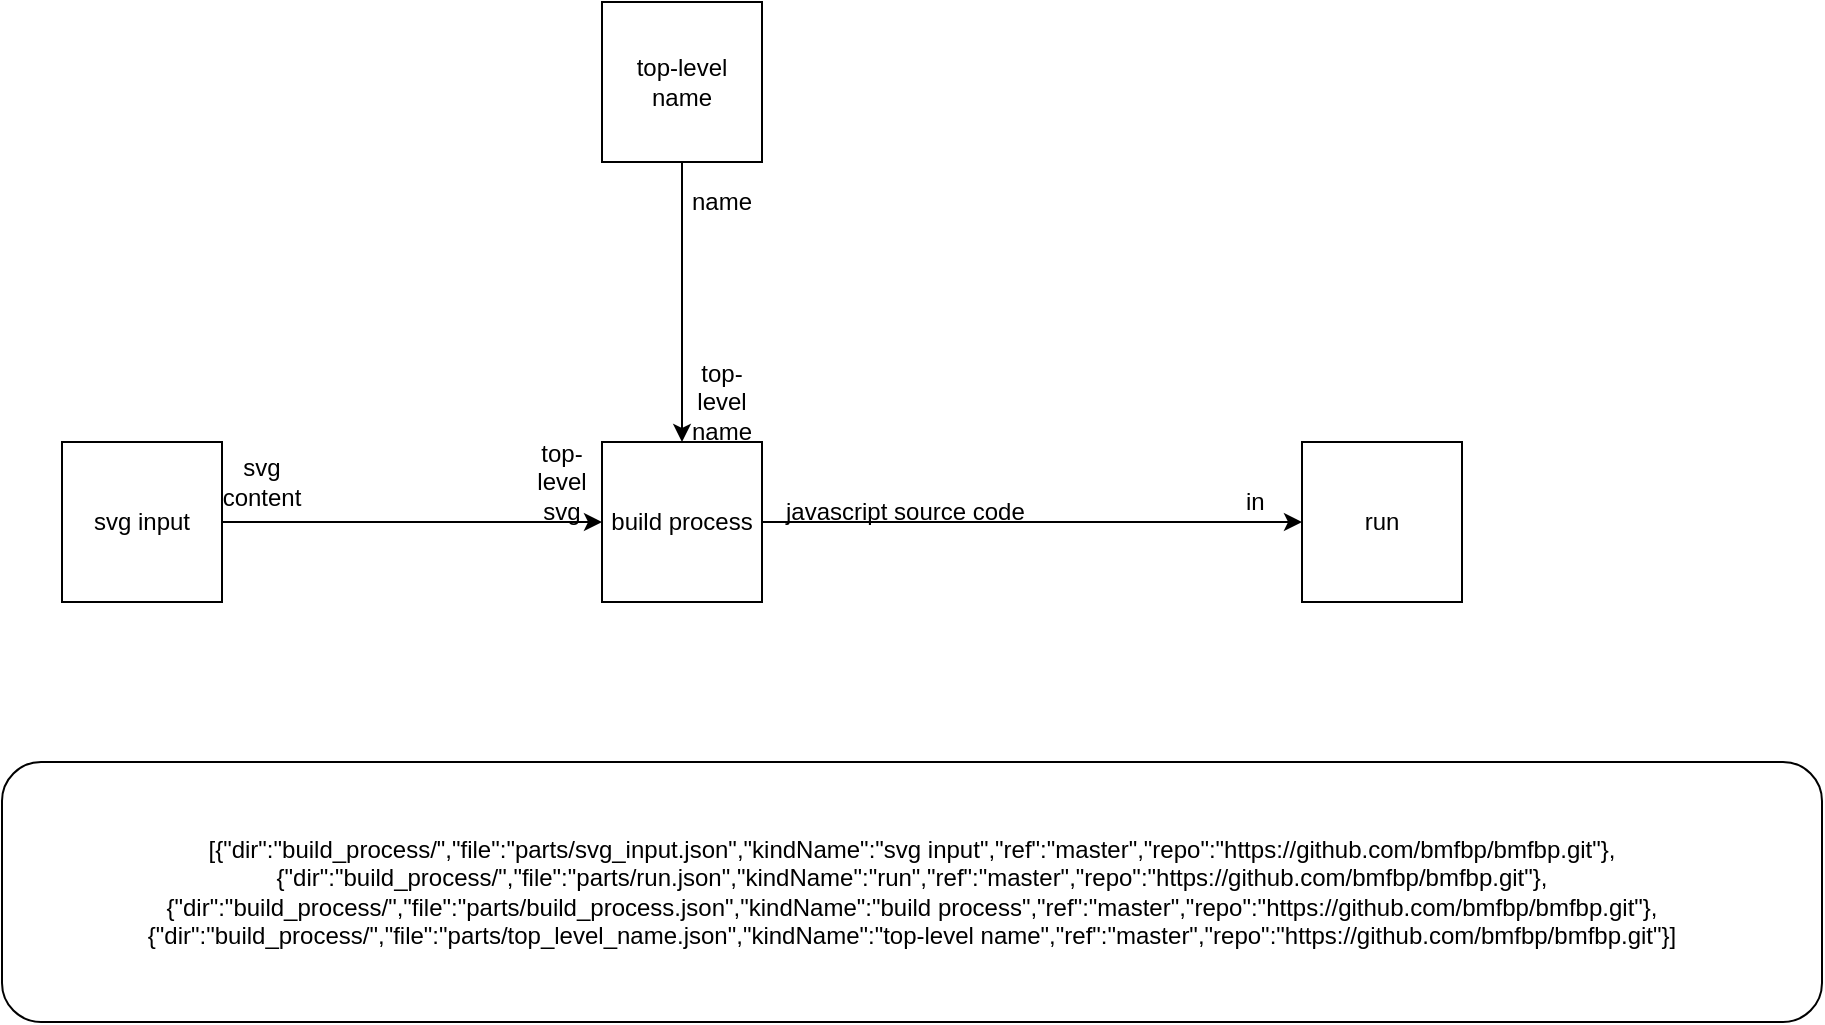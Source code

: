 <mxfile version="11.1.4"><diagram id="_8LKYRxlhu6E4dzUekQo" name="ide.svg"><mxGraphModel dx="1186" dy="625" grid="1" gridSize="10" guides="1" tooltips="1" connect="1" arrows="1" fold="1" page="1" pageScale="1" pageWidth="850" pageHeight="1100" math="0" shadow="0"><root><mxCell id="Kb7GH131GspXSP8JJ4kg-0"/><mxCell id="Kb7GH131GspXSP8JJ4kg-1" parent="Kb7GH131GspXSP8JJ4kg-0"/><mxCell id="Kb7GH131GspXSP8JJ4kg-4" style="edgeStyle=orthogonalEdgeStyle;rounded=0;orthogonalLoop=1;jettySize=auto;html=1;exitX=1;exitY=0.5;exitDx=0;exitDy=0;entryX=0;entryY=0.5;entryDx=0;entryDy=0;" parent="Kb7GH131GspXSP8JJ4kg-1" source="Kb7GH131GspXSP8JJ4kg-2" target="Kb7GH131GspXSP8JJ4kg-3" edge="1"><mxGeometry relative="1" as="geometry"/></mxCell><mxCell id="Kb7GH131GspXSP8JJ4kg-2" value="svg input" style="whiteSpace=wrap;html=1;aspect=fixed;" parent="Kb7GH131GspXSP8JJ4kg-1" vertex="1"><mxGeometry x="140" y="260" width="80" height="80" as="geometry"/></mxCell><mxCell id="9nbzGZ3FQnX0LbNgxsFU-0" style="edgeStyle=orthogonalEdgeStyle;rounded=0;orthogonalLoop=1;jettySize=auto;html=1;exitX=1;exitY=0.5;exitDx=0;exitDy=0;entryX=0;entryY=0.5;entryDx=0;entryDy=0;" parent="Kb7GH131GspXSP8JJ4kg-1" source="Kb7GH131GspXSP8JJ4kg-3" target="9nbzGZ3FQnX0LbNgxsFU-2" edge="1"><mxGeometry relative="1" as="geometry"><mxPoint x="800" y="300" as="targetPoint"/></mxGeometry></mxCell><mxCell id="Kb7GH131GspXSP8JJ4kg-3" value="build process&lt;br&gt;" style="whiteSpace=wrap;html=1;aspect=fixed;" parent="Kb7GH131GspXSP8JJ4kg-1" vertex="1"><mxGeometry x="410" y="260" width="80" height="80" as="geometry"/></mxCell><mxCell id="9SGQrGP4qnssbw8P-Mdl-0" value="top-level svg" style="text;html=1;strokeColor=none;fillColor=none;align=center;verticalAlign=middle;whiteSpace=wrap;rounded=0;" parent="Kb7GH131GspXSP8JJ4kg-1" vertex="1"><mxGeometry x="370" y="270" width="40" height="20" as="geometry"/></mxCell><mxCell id="9SGQrGP4qnssbw8P-Mdl-2" value="svg content" style="text;html=1;strokeColor=none;fillColor=none;align=center;verticalAlign=middle;whiteSpace=wrap;rounded=0;" parent="Kb7GH131GspXSP8JJ4kg-1" vertex="1"><mxGeometry x="220" y="270" width="40" height="20" as="geometry"/></mxCell><mxCell id="ig95CYIIgckU3aTAkEBV-0" value="[{&quot;dir&quot;:&quot;build_process/&quot;,&quot;file&quot;:&quot;parts/svg_input.json&quot;,&quot;kindName&quot;:&quot;svg input&quot;,&quot;ref&quot;:&quot;master&quot;,&quot;repo&quot;:&quot;https://github.com/bmfbp/bmfbp.git&quot;},{&quot;dir&quot;:&quot;build_process/&quot;,&quot;file&quot;:&quot;parts/run.json&quot;,&quot;kindName&quot;:&quot;run&quot;,&quot;ref&quot;:&quot;master&quot;,&quot;repo&quot;:&quot;https://github.com/bmfbp/bmfbp.git&quot;},{&quot;dir&quot;:&quot;build_process/&quot;,&quot;file&quot;:&quot;parts/build_process.json&quot;,&quot;kindName&quot;:&quot;build process&quot;,&quot;ref&quot;:&quot;master&quot;,&quot;repo&quot;:&quot;https://github.com/bmfbp/bmfbp.git&quot;},{&quot;dir&quot;:&quot;build_process/&quot;,&quot;file&quot;:&quot;parts/top_level_name.json&quot;,&quot;kindName&quot;:&quot;top-level name&quot;,&quot;ref&quot;:&quot;master&quot;,&quot;repo&quot;:&quot;https://github.com/bmfbp/bmfbp.git&quot;}]" style="rounded=1;whiteSpace=wrap;html=1;" parent="Kb7GH131GspXSP8JJ4kg-1" vertex="1"><mxGeometry x="110" y="420" width="910" height="130" as="geometry"/></mxCell><mxCell id="9nbzGZ3FQnX0LbNgxsFU-1" value="&lt;span&gt;javascript source code&lt;/span&gt;" style="text;html=1;resizable=0;points=[];autosize=1;align=left;verticalAlign=top;spacingTop=-4;" parent="Kb7GH131GspXSP8JJ4kg-1" vertex="1"><mxGeometry x="500" y="285" width="130" height="10" as="geometry"/></mxCell><mxCell id="9nbzGZ3FQnX0LbNgxsFU-2" value="run" style="whiteSpace=wrap;html=1;aspect=fixed;" parent="Kb7GH131GspXSP8JJ4kg-1" vertex="1"><mxGeometry x="760" y="260" width="80" height="80" as="geometry"/></mxCell><mxCell id="9nbzGZ3FQnX0LbNgxsFU-5" value="in" style="text;html=1;resizable=0;points=[];autosize=1;align=left;verticalAlign=top;spacingTop=-4;" parent="Kb7GH131GspXSP8JJ4kg-1" vertex="1"><mxGeometry x="730" y="280" width="20" height="10" as="geometry"/></mxCell><mxCell id="SwuxCAsqf1k7J7LAgMe0-1" style="edgeStyle=orthogonalEdgeStyle;rounded=0;orthogonalLoop=1;jettySize=auto;html=1;exitX=0.5;exitY=1;exitDx=0;exitDy=0;" edge="1" parent="Kb7GH131GspXSP8JJ4kg-1" source="SwuxCAsqf1k7J7LAgMe0-0" target="Kb7GH131GspXSP8JJ4kg-3"><mxGeometry relative="1" as="geometry"/></mxCell><mxCell id="SwuxCAsqf1k7J7LAgMe0-0" value="top-level name" style="whiteSpace=wrap;html=1;aspect=fixed;" vertex="1" parent="Kb7GH131GspXSP8JJ4kg-1"><mxGeometry x="410" y="40" width="80" height="80" as="geometry"/></mxCell><mxCell id="SwuxCAsqf1k7J7LAgMe0-4" value="top-level name" style="text;html=1;strokeColor=none;fillColor=none;align=center;verticalAlign=middle;whiteSpace=wrap;rounded=0;" vertex="1" parent="Kb7GH131GspXSP8JJ4kg-1"><mxGeometry x="450" y="230" width="40" height="20" as="geometry"/></mxCell><mxCell id="SwuxCAsqf1k7J7LAgMe0-5" value="name" style="text;html=1;strokeColor=none;fillColor=none;align=center;verticalAlign=middle;whiteSpace=wrap;rounded=0;" vertex="1" parent="Kb7GH131GspXSP8JJ4kg-1"><mxGeometry x="450" y="130" width="40" height="20" as="geometry"/></mxCell></root></mxGraphModel></diagram><diagram id="EgNYqzuTcw7OJFfAItKX" name="build_process.svg"><mxGraphModel dx="2036" dy="1725" grid="1" gridSize="10" guides="1" tooltips="1" connect="1" arrows="1" fold="1" page="1" pageScale="1" pageWidth="850" pageHeight="1100" math="0" shadow="0"><root><mxCell id="xJuqFuyVqHATi1XadsaZ-0"/><mxCell id="xJuqFuyVqHATi1XadsaZ-1" parent="xJuqFuyVqHATi1XadsaZ-0"/><mxCell id="IqeeWHLlFUm01Fr_AHD5-0" style="edgeStyle=orthogonalEdgeStyle;rounded=0;orthogonalLoop=1;jettySize=auto;html=1;exitX=1;exitY=0.5;exitDx=0;exitDy=0;entryX=0;entryY=0.5;entryDx=0;entryDy=0;" parent="xJuqFuyVqHATi1XadsaZ-1" source="IqeeWHLlFUm01Fr_AHD5-2" target="2m_0ouHBQLfACfNkquUl-4" edge="1"><mxGeometry relative="1" as="geometry"><mxPoint x="500" y="400" as="targetPoint"/><Array as="points"><mxPoint x="470" y="400"/><mxPoint x="470" y="210"/></Array></mxGeometry></mxCell><mxCell id="2m_0ouHBQLfACfNkquUl-15" style="edgeStyle=orthogonalEdgeStyle;rounded=0;orthogonalLoop=1;jettySize=auto;html=1;exitX=0.5;exitY=1;exitDx=0;exitDy=0;entryX=0.25;entryY=1;entryDx=0;entryDy=0;" parent="xJuqFuyVqHATi1XadsaZ-1" source="IqeeWHLlFUm01Fr_AHD5-2" target="2m_0ouHBQLfACfNkquUl-5" edge="1"><mxGeometry relative="1" as="geometry"><Array as="points"><mxPoint x="230" y="490"/><mxPoint x="-200" y="490"/></Array></mxGeometry></mxCell><mxCell id="FOCO8xxoUEzxnK1y53kc-1" style="edgeStyle=orthogonalEdgeStyle;rounded=0;orthogonalLoop=1;jettySize=auto;html=1;exitX=0.5;exitY=1;exitDx=0;exitDy=0;entryX=0.5;entryY=0;entryDx=0;entryDy=0;" parent="xJuqFuyVqHATi1XadsaZ-1" source="IqeeWHLlFUm01Fr_AHD5-2" target="FrqWiLZZfYQkNk2jl89J-1" edge="1"><mxGeometry relative="1" as="geometry"/></mxCell><mxCell id="IqeeWHLlFUm01Fr_AHD5-2" value="json object stacker" style="whiteSpace=wrap;html=1;aspect=fixed;" parent="xJuqFuyVqHATi1XadsaZ-1" vertex="1"><mxGeometry x="190" y="360" width="80" height="80" as="geometry"/></mxCell><mxCell id="IqeeWHLlFUm01Fr_AHD5-3" value="push object" style="text;html=1;strokeColor=none;fillColor=none;align=center;verticalAlign=middle;whiteSpace=wrap;rounded=0;" parent="xJuqFuyVqHATi1XadsaZ-1" vertex="1"><mxGeometry x="180" y="320" width="40" height="20" as="geometry"/></mxCell><mxCell id="IqeeWHLlFUm01Fr_AHD5-4" value="get a part" style="text;html=1;strokeColor=none;fillColor=none;align=center;verticalAlign=middle;whiteSpace=wrap;rounded=0;" parent="xJuqFuyVqHATi1XadsaZ-1" vertex="1"><mxGeometry x="150" y="410" width="40" height="20" as="geometry"/></mxCell><mxCell id="IqeeWHLlFUm01Fr_AHD5-6" value="part metadata" style="text;html=1;strokeColor=none;fillColor=none;align=center;verticalAlign=middle;whiteSpace=wrap;rounded=0;" parent="xJuqFuyVqHATi1XadsaZ-1" vertex="1"><mxGeometry x="230" y="450" width="40" height="20" as="geometry"/></mxCell><mxCell id="IqeeWHLlFUm01Fr_AHD5-7" value="no more" style="text;html=1;strokeColor=none;fillColor=none;align=center;verticalAlign=middle;whiteSpace=wrap;rounded=0;" parent="xJuqFuyVqHATi1XadsaZ-1" vertex="1"><mxGeometry x="270" y="370" width="40" height="20" as="geometry"/></mxCell><mxCell id="Oaka-RhZ8QlJnaeQsG-6-1" style="edgeStyle=orthogonalEdgeStyle;rounded=0;orthogonalLoop=1;jettySize=auto;html=1;exitX=0.5;exitY=1;exitDx=0;exitDy=0;" parent="xJuqFuyVqHATi1XadsaZ-1" source="scj_Gb9RhXt0f-VWzdgz-0" target="IqeeWHLlFUm01Fr_AHD5-2" edge="1"><mxGeometry relative="1" as="geometry"><mxPoint x="220" y="180" as="targetPoint"/></mxGeometry></mxCell><mxCell id="Oaka-RhZ8QlJnaeQsG-6-2" style="edgeStyle=orthogonalEdgeStyle;rounded=0;orthogonalLoop=1;jettySize=auto;html=1;exitX=1;exitY=0.5;exitDx=0;exitDy=0;entryX=0.5;entryY=0;entryDx=0;entryDy=0;" parent="xJuqFuyVqHATi1XadsaZ-1" source="scj_Gb9RhXt0f-VWzdgz-0" target="2m_0ouHBQLfACfNkquUl-4" edge="1"><mxGeometry relative="1" as="geometry"><mxPoint x="400" y="80" as="targetPoint"/></mxGeometry></mxCell><mxCell id="scj_Gb9RhXt0f-VWzdgz-0" value="&lt;span&gt;compile composite&lt;/span&gt;" style="whiteSpace=wrap;html=1;aspect=fixed;" parent="xJuqFuyVqHATi1XadsaZ-1" vertex="1"><mxGeometry x="190" y="40" width="80" height="80" as="geometry"/></mxCell><mxCell id="Oaka-RhZ8QlJnaeQsG-6-3" value="svg" style="text;html=1;strokeColor=none;fillColor=none;align=center;verticalAlign=middle;whiteSpace=wrap;rounded=0;" parent="xJuqFuyVqHATi1XadsaZ-1" vertex="1"><mxGeometry x="140" y="50" width="40" height="20" as="geometry"/></mxCell><mxCell id="2m_0ouHBQLfACfNkquUl-0" value="&lt;span&gt;graph as json&lt;/span&gt;" style="text;html=1;resizable=0;points=[];autosize=1;align=left;verticalAlign=top;spacingTop=-4;" parent="xJuqFuyVqHATi1XadsaZ-1" vertex="1"><mxGeometry x="270" y="60" width="90" height="10" as="geometry"/></mxCell><mxCell id="2m_0ouHBQLfACfNkquUl-1" value="&lt;span&gt;parts as json objects&lt;/span&gt;" style="text;html=1;resizable=0;points=[];autosize=1;align=left;verticalAlign=top;spacingTop=-4;" parent="xJuqFuyVqHATi1XadsaZ-1" vertex="1"><mxGeometry x="220" y="130" width="120" height="10" as="geometry"/></mxCell><mxCell id="FOCO8xxoUEzxnK1y53kc-23" style="edgeStyle=orthogonalEdgeStyle;rounded=0;orthogonalLoop=1;jettySize=auto;html=1;exitX=1;exitY=0.5;exitDx=0;exitDy=0;entryX=0;entryY=0.5;entryDx=0;entryDy=0;" parent="xJuqFuyVqHATi1XadsaZ-1" source="2m_0ouHBQLfACfNkquUl-4" target="FOCO8xxoUEzxnK1y53kc-25" edge="1"><mxGeometry relative="1" as="geometry"><mxPoint x="940" y="210" as="targetPoint"/></mxGeometry></mxCell><mxCell id="2m_0ouHBQLfACfNkquUl-4" value="&lt;span&gt;collector&lt;/span&gt;" style="whiteSpace=wrap;html=1;aspect=fixed;" parent="xJuqFuyVqHATi1XadsaZ-1" vertex="1"><mxGeometry x="660" y="170" width="80" height="80" as="geometry"/></mxCell><mxCell id="2m_0ouHBQLfACfNkquUl-13" style="edgeStyle=orthogonalEdgeStyle;rounded=0;orthogonalLoop=1;jettySize=auto;html=1;exitX=0.75;exitY=1;exitDx=0;exitDy=0;entryX=0;entryY=0.5;entryDx=0;entryDy=0;" parent="xJuqFuyVqHATi1XadsaZ-1" source="2m_0ouHBQLfACfNkquUl-5" target="IqeeWHLlFUm01Fr_AHD5-2" edge="1"><mxGeometry relative="1" as="geometry"/></mxCell><mxCell id="2m_0ouHBQLfACfNkquUl-5" value="&lt;span&gt;iterator&lt;/span&gt;" style="whiteSpace=wrap;html=1;aspect=fixed;" parent="xJuqFuyVqHATi1XadsaZ-1" vertex="1"><mxGeometry x="-220" y="170" width="80" height="80" as="geometry"/></mxCell><mxCell id="2m_0ouHBQLfACfNkquUl-7" style="edgeStyle=orthogonalEdgeStyle;rounded=0;orthogonalLoop=1;jettySize=auto;html=1;exitX=1;exitY=0.5;exitDx=0;exitDy=0;entryX=1;entryY=0.5;entryDx=0;entryDy=0;" parent="xJuqFuyVqHATi1XadsaZ-1" source="IqeeWHLlFUm01Fr_AHD5-2" target="2m_0ouHBQLfACfNkquUl-5" edge="1"><mxGeometry relative="1" as="geometry"><mxPoint x="670" y="220" as="targetPoint"/><mxPoint x="280" y="410" as="sourcePoint"/><Array as="points"><mxPoint x="470" y="400"/><mxPoint x="470" y="210"/></Array></mxGeometry></mxCell><mxCell id="2m_0ouHBQLfACfNkquUl-8" value="done" style="text;html=1;strokeColor=none;fillColor=none;align=center;verticalAlign=middle;whiteSpace=wrap;rounded=0;" parent="xJuqFuyVqHATi1XadsaZ-1" vertex="1"><mxGeometry x="620" y="180" width="40" height="20" as="geometry"/></mxCell><mxCell id="2m_0ouHBQLfACfNkquUl-12" value="done" style="text;html=1;strokeColor=none;fillColor=none;align=center;verticalAlign=middle;whiteSpace=wrap;rounded=0;" parent="xJuqFuyVqHATi1XadsaZ-1" vertex="1"><mxGeometry x="-130" y="220" width="40" height="20" as="geometry"/></mxCell><mxCell id="2m_0ouHBQLfACfNkquUl-14" value="get a part" style="text;html=1;strokeColor=none;fillColor=none;align=center;verticalAlign=middle;whiteSpace=wrap;rounded=0;" parent="xJuqFuyVqHATi1XadsaZ-1" vertex="1"><mxGeometry x="-160" y="270" width="40" height="20" as="geometry"/></mxCell><mxCell id="2m_0ouHBQLfACfNkquUl-16" value="continue" style="text;html=1;strokeColor=none;fillColor=none;align=center;verticalAlign=middle;whiteSpace=wrap;rounded=0;" parent="xJuqFuyVqHATi1XadsaZ-1" vertex="1"><mxGeometry x="-250" y="260" width="40" height="20" as="geometry"/></mxCell><mxCell id="FOCO8xxoUEzxnK1y53kc-4" style="edgeStyle=orthogonalEdgeStyle;rounded=0;orthogonalLoop=1;jettySize=auto;html=1;exitX=0;exitY=0.5;exitDx=0;exitDy=0;" parent="xJuqFuyVqHATi1XadsaZ-1" source="FOCO8xxoUEzxnK1y53kc-0" target="FOCO8xxoUEzxnK1y53kc-3" edge="1"><mxGeometry relative="1" as="geometry"/></mxCell><mxCell id="FOCO8xxoUEzxnK1y53kc-18" style="edgeStyle=orthogonalEdgeStyle;rounded=0;orthogonalLoop=1;jettySize=auto;html=1;exitX=0.5;exitY=1;exitDx=0;exitDy=0;" parent="xJuqFuyVqHATi1XadsaZ-1" source="FOCO8xxoUEzxnK1y53kc-0" target="2m_0ouHBQLfACfNkquUl-4" edge="1"><mxGeometry relative="1" as="geometry"><mxPoint x="680" y="570" as="targetPoint"/><Array as="points"><mxPoint x="230" y="1050"/><mxPoint x="680" y="1050"/></Array></mxGeometry></mxCell><mxCell id="FOCO8xxoUEzxnK1y53kc-0" value="&lt;span&gt;determine kindType&lt;/span&gt;" style="whiteSpace=wrap;html=1;aspect=fixed;" parent="xJuqFuyVqHATi1XadsaZ-1" vertex="1"><mxGeometry x="190" y="890" width="80" height="80" as="geometry"/></mxCell><mxCell id="FOCO8xxoUEzxnK1y53kc-2" value="part metadata" style="text;html=1;strokeColor=none;fillColor=none;align=center;verticalAlign=middle;whiteSpace=wrap;rounded=0;" parent="xJuqFuyVqHATi1XadsaZ-1" vertex="1"><mxGeometry x="160" y="860" width="40" height="20" as="geometry"/></mxCell><mxCell id="FOCO8xxoUEzxnK1y53kc-7" style="edgeStyle=orthogonalEdgeStyle;rounded=0;orthogonalLoop=1;jettySize=auto;html=1;exitX=0.5;exitY=0;exitDx=0;exitDy=0;entryX=0;entryY=0.5;entryDx=0;entryDy=0;" parent="xJuqFuyVqHATi1XadsaZ-1" source="FOCO8xxoUEzxnK1y53kc-3" target="scj_Gb9RhXt0f-VWzdgz-0" edge="1"><mxGeometry relative="1" as="geometry"><Array as="points"><mxPoint x="-425" y="-40"/><mxPoint x="130" y="-40"/><mxPoint x="130" y="80"/></Array></mxGeometry></mxCell><mxCell id="FOCO8xxoUEzxnK1y53kc-3" value="&lt;span&gt;get file content in repo&lt;/span&gt;" style="whiteSpace=wrap;html=1;aspect=fixed;" parent="xJuqFuyVqHATi1XadsaZ-1" vertex="1"><mxGeometry x="-465" y="220" width="80" height="80" as="geometry"/></mxCell><mxCell id="FOCO8xxoUEzxnK1y53kc-5" value="schematic metadata" style="text;html=1;strokeColor=none;fillColor=none;align=center;verticalAlign=middle;whiteSpace=wrap;rounded=0;" parent="xJuqFuyVqHATi1XadsaZ-1" vertex="1"><mxGeometry x="140" y="900" width="40" height="20" as="geometry"/></mxCell><mxCell id="FOCO8xxoUEzxnK1y53kc-6" value="git repo metadata" style="text;html=1;strokeColor=none;fillColor=none;align=center;verticalAlign=middle;whiteSpace=wrap;rounded=0;" parent="xJuqFuyVqHATi1XadsaZ-1" vertex="1"><mxGeometry x="-470" y="310" width="40" height="20" as="geometry"/></mxCell><mxCell id="FOCO8xxoUEzxnK1y53kc-11" style="edgeStyle=orthogonalEdgeStyle;rounded=0;orthogonalLoop=1;jettySize=auto;html=1;exitX=1;exitY=0.5;exitDx=0;exitDy=0;" parent="xJuqFuyVqHATi1XadsaZ-1" source="FOCO8xxoUEzxnK1y53kc-8" edge="1"><mxGeometry relative="1" as="geometry"><mxPoint x="190" y="80" as="targetPoint"/><Array as="points"><mxPoint x="-230" y="80"/><mxPoint x="-230" y="80"/></Array></mxGeometry></mxCell><mxCell id="uwH5tHc2NoZjA4U0WlBY-0" style="edgeStyle=orthogonalEdgeStyle;rounded=0;orthogonalLoop=1;jettySize=auto;html=1;exitX=1;exitY=0.5;exitDx=0;exitDy=0;entryX=0.5;entryY=0;entryDx=0;entryDy=0;" parent="xJuqFuyVqHATi1XadsaZ-1" source="FOCO8xxoUEzxnK1y53kc-8" target="2m_0ouHBQLfACfNkquUl-5" edge="1"><mxGeometry relative="1" as="geometry"/></mxCell><mxCell id="FOCO8xxoUEzxnK1y53kc-8" value="top-level svg" style="ellipse;whiteSpace=wrap;html=1;aspect=fixed;" parent="xJuqFuyVqHATi1XadsaZ-1" vertex="1"><mxGeometry x="-370" y="40" width="80" height="80" as="geometry"/></mxCell><mxCell id="FOCO8xxoUEzxnK1y53kc-12" value="file content" style="text;html=1;strokeColor=none;fillColor=none;align=center;verticalAlign=middle;whiteSpace=wrap;rounded=0;" parent="xJuqFuyVqHATi1XadsaZ-1" vertex="1"><mxGeometry x="-425" y="190" width="40" height="20" as="geometry"/></mxCell><mxCell id="FOCO8xxoUEzxnK1y53kc-14" value="leaf metadata" style="text;html=1;strokeColor=none;fillColor=none;align=center;verticalAlign=middle;whiteSpace=wrap;rounded=0;" parent="xJuqFuyVqHATi1XadsaZ-1" vertex="1"><mxGeometry x="240" y="980" width="40" height="20" as="geometry"/></mxCell><mxCell id="FOCO8xxoUEzxnK1y53kc-15" value="&lt;span&gt;composite&lt;/span&gt;" style="text;html=1;resizable=0;points=[];autosize=1;align=left;verticalAlign=top;spacingTop=-4;" parent="xJuqFuyVqHATi1XadsaZ-1" vertex="1"><mxGeometry x="705" y="145" width="70" height="10" as="geometry"/></mxCell><mxCell id="FOCO8xxoUEzxnK1y53kc-22" value="leaf" style="text;html=1;resizable=0;points=[];autosize=1;align=left;verticalAlign=top;spacingTop=-4;" parent="xJuqFuyVqHATi1XadsaZ-1" vertex="1"><mxGeometry x="685" y="260" width="30" height="10" as="geometry"/></mxCell><mxCell id="FOCO8xxoUEzxnK1y53kc-24" value="&lt;span&gt;intermediate code&lt;/span&gt;" style="text;html=1;resizable=0;points=[];autosize=1;align=left;verticalAlign=top;spacingTop=-4;" parent="xJuqFuyVqHATi1XadsaZ-1" vertex="1"><mxGeometry x="740" y="195" width="110" height="10" as="geometry"/></mxCell><mxCell id="FOCO8xxoUEzxnK1y53kc-26" style="edgeStyle=orthogonalEdgeStyle;rounded=0;orthogonalLoop=1;jettySize=auto;html=1;exitX=1;exitY=0.5;exitDx=0;exitDy=0;entryX=0;entryY=0.5;entryDx=0;entryDy=0;" parent="xJuqFuyVqHATi1XadsaZ-1" source="FOCO8xxoUEzxnK1y53kc-25" target="FOCO8xxoUEzxnK1y53kc-40" edge="1"><mxGeometry relative="1" as="geometry"><mxPoint x="1210" y="210" as="targetPoint"/></mxGeometry></mxCell><mxCell id="FOCO8xxoUEzxnK1y53kc-25" value="&lt;span&gt;javascript builder&lt;/span&gt;" style="whiteSpace=wrap;html=1;aspect=fixed;" parent="xJuqFuyVqHATi1XadsaZ-1" vertex="1"><mxGeometry x="970" y="170" width="80" height="80" as="geometry"/></mxCell><mxCell id="FOCO8xxoUEzxnK1y53kc-27" value="&lt;span&gt;javascript source code&lt;/span&gt;" style="text;html=1;resizable=0;points=[];autosize=1;align=left;verticalAlign=top;spacingTop=-4;" parent="xJuqFuyVqHATi1XadsaZ-1" vertex="1"><mxGeometry x="1050" y="195" width="130" height="10" as="geometry"/></mxCell><mxCell id="FOCO8xxoUEzxnK1y53kc-32" value="&lt;span&gt;intermediate code&lt;/span&gt;" style="text;html=1;resizable=0;points=[];autosize=1;align=left;verticalAlign=top;spacingTop=-4;" parent="xJuqFuyVqHATi1XadsaZ-1" vertex="1"><mxGeometry x="860" y="195" width="110" height="10" as="geometry"/></mxCell><mxCell id="FOCO8xxoUEzxnK1y53kc-40" value="javascript source code" style="ellipse;whiteSpace=wrap;html=1;aspect=fixed;" parent="xJuqFuyVqHATi1XadsaZ-1" vertex="1"><mxGeometry x="1230" y="170" width="80" height="80" as="geometry"/></mxCell><mxCell id="uwH5tHc2NoZjA4U0WlBY-1" value="&lt;span&gt;start&lt;/span&gt;" style="text;html=1;resizable=0;points=[];autosize=1;align=left;verticalAlign=top;spacingTop=-4;" parent="xJuqFuyVqHATi1XadsaZ-1" vertex="1"><mxGeometry x="-170" y="150" width="40" height="10" as="geometry"/></mxCell><mxCell id="0lH9MhOXoysDgnnScmq2-1" value="[{&quot;dir&quot;:&quot;build_process/&quot;,&quot;file&quot;:&quot;parts/get_file_content_in_repo.json&quot;,&quot;kindName&quot;:&quot;get file content in repo&quot;,&quot;ref&quot;:&quot;master&quot;,&quot;repo&quot;:&quot;https://github.com/bmfbp/bmfbp.git&quot;},{&quot;dir&quot;:&quot;build_process/&quot;,&quot;file&quot;:&quot;parts/parts/iterator.json&quot;,&quot;kindName&quot;:&quot;iterator&quot;,&quot;ref&quot;:&quot;master&quot;,&quot;repo&quot;:&quot;https://github.com/bmfbp/bmfbp.git&quot;},{&quot;dir&quot;:&quot;build_process/&quot;,&quot;file&quot;:&quot;parts/compile_composite.json&quot;,&quot;kindName&quot;:&quot;compile composite&quot;,&quot;ref&quot;:&quot;master&quot;,&quot;repo&quot;:&quot;https://github.com/bmfbp/bmfbp.git&quot;},{&quot;dir&quot;:&quot;build_process/&quot;,&quot;file&quot;:&quot;parts/json_object_stacker.json&quot;,&quot;kindName&quot;:&quot;json object stacker&quot;,&quot;ref&quot;:&quot;master&quot;,&quot;repo&quot;:&quot;https://github.com/bmfbp/bmfbp.git&quot;},{&quot;dir&quot;:&quot;build_process/&quot;,&quot;file&quot;:&quot;parts/determine_kind_type.json&quot;,&quot;kindName&quot;:&quot;determine kind type&quot;,&quot;ref&quot;:&quot;master&quot;,&quot;repo&quot;:&quot;https://github.com/bmfbp/bmfbp.git&quot;},{&quot;dir&quot;:&quot;build_process/&quot;,&quot;file&quot;:&quot;parts/collector.json&quot;,&quot;kindName&quot;:&quot;collector&quot;,&quot;ref&quot;:&quot;master&quot;,&quot;repo&quot;:&quot;https://github.com/bmfbp/bmfbp.git&quot;},{&quot;dir&quot;:&quot;build_process/&quot;,&quot;file&quot;:&quot;parts/javascript_builder.json&quot;,&quot;kindName&quot;:&quot;javascript builder&quot;,&quot;ref&quot;:&quot;master&quot;,&quot;repo&quot;:&quot;https://github.com/bmfbp/bmfbp.git&quot;},{&quot;dir&quot;:&quot;build_process/&quot;,&quot;file&quot;:&quot;parts/fetch_git_repo.json&quot;,&quot;kindName&quot;:&quot;fetch git repo&quot;,&quot;ref&quot;:&quot;master&quot;,&quot;repo&quot;:&quot;https://github.com/bmfbp/bmfbp.git&quot;},{&quot;dir&quot;:&quot;build_process/&quot;,&quot;file&quot;:&quot;parts/prepare_temp_directory.json&quot;,&quot;kindName&quot;:&quot;prepare temp directory&quot;,&quot;ref&quot;:&quot;master&quot;,&quot;repo&quot;:&quot;https://github.com/bmfbp/bmfbp.git&quot;}]" style="rounded=1;whiteSpace=wrap;html=1;" parent="xJuqFuyVqHATi1XadsaZ-1" vertex="1"><mxGeometry x="-350" y="1180" width="960" height="270" as="geometry"/></mxCell><mxCell id="FrqWiLZZfYQkNk2jl89J-2" style="edgeStyle=orthogonalEdgeStyle;rounded=0;orthogonalLoop=1;jettySize=auto;html=1;exitX=0.5;exitY=1;exitDx=0;exitDy=0;entryX=0.5;entryY=0;entryDx=0;entryDy=0;" parent="xJuqFuyVqHATi1XadsaZ-1" source="FrqWiLZZfYQkNk2jl89J-1" target="FrqWiLZZfYQkNk2jl89J-19" edge="1"><mxGeometry relative="1" as="geometry"/></mxCell><mxCell id="FrqWiLZZfYQkNk2jl89J-1" value="&lt;span&gt;fetch git repo&lt;/span&gt;" style="whiteSpace=wrap;html=1;aspect=fixed;" parent="xJuqFuyVqHATi1XadsaZ-1" vertex="1"><mxGeometry x="190" y="560" width="80" height="80" as="geometry"/></mxCell><mxCell id="FrqWiLZZfYQkNk2jl89J-3" value="git repo metadata" style="text;html=1;strokeColor=none;fillColor=none;align=center;verticalAlign=middle;whiteSpace=wrap;rounded=0;" parent="xJuqFuyVqHATi1XadsaZ-1" vertex="1"><mxGeometry x="240" y="530" width="40" height="20" as="geometry"/></mxCell><mxCell id="FrqWiLZZfYQkNk2jl89J-6" value="metadata" style="text;html=1;strokeColor=none;fillColor=none;align=center;verticalAlign=middle;whiteSpace=wrap;rounded=0;" parent="xJuqFuyVqHATi1XadsaZ-1" vertex="1"><mxGeometry x="240" y="650" width="40" height="20" as="geometry"/></mxCell><mxCell id="FrqWiLZZfYQkNk2jl89J-10" style="edgeStyle=orthogonalEdgeStyle;rounded=0;orthogonalLoop=1;jettySize=auto;html=1;exitX=0.5;exitY=0;exitDx=0;exitDy=0;entryX=0.5;entryY=1;entryDx=0;entryDy=0;" parent="xJuqFuyVqHATi1XadsaZ-1" source="FrqWiLZZfYQkNk2jl89J-9" target="FOCO8xxoUEzxnK1y53kc-25" edge="1"><mxGeometry relative="1" as="geometry"><Array as="points"><mxPoint x="790" y="280"/><mxPoint x="1010" y="280"/></Array></mxGeometry></mxCell><mxCell id="FrqWiLZZfYQkNk2jl89J-11" style="edgeStyle=orthogonalEdgeStyle;rounded=0;orthogonalLoop=1;jettySize=auto;html=1;exitX=0.5;exitY=0;exitDx=0;exitDy=0;entryX=1;entryY=0.5;entryDx=0;entryDy=0;" parent="xJuqFuyVqHATi1XadsaZ-1" source="FrqWiLZZfYQkNk2jl89J-9" target="FrqWiLZZfYQkNk2jl89J-1" edge="1"><mxGeometry relative="1" as="geometry"/></mxCell><mxCell id="FrqWiLZZfYQkNk2jl89J-12" style="edgeStyle=orthogonalEdgeStyle;rounded=0;orthogonalLoop=1;jettySize=auto;html=1;exitX=0.5;exitY=0;exitDx=0;exitDy=0;entryX=1;entryY=0.5;entryDx=0;entryDy=0;" parent="xJuqFuyVqHATi1XadsaZ-1" source="FrqWiLZZfYQkNk2jl89J-9" target="FOCO8xxoUEzxnK1y53kc-3" edge="1"><mxGeometry relative="1" as="geometry"><Array as="points"><mxPoint x="790" y="690"/><mxPoint x="-320" y="690"/><mxPoint x="-320" y="260"/></Array></mxGeometry></mxCell><mxCell id="FrqWiLZZfYQkNk2jl89J-22" style="edgeStyle=orthogonalEdgeStyle;rounded=0;orthogonalLoop=1;jettySize=auto;html=1;exitX=0.5;exitY=0;exitDx=0;exitDy=0;entryX=1;entryY=0.5;entryDx=0;entryDy=0;" parent="xJuqFuyVqHATi1XadsaZ-1" source="FrqWiLZZfYQkNk2jl89J-9" target="FrqWiLZZfYQkNk2jl89J-19" edge="1"><mxGeometry relative="1" as="geometry"/></mxCell><mxCell id="FrqWiLZZfYQkNk2jl89J-9" value="&lt;span&gt;prepare temp directory&lt;/span&gt;" style="whiteSpace=wrap;html=1;aspect=fixed;" parent="xJuqFuyVqHATi1XadsaZ-1" vertex="1"><mxGeometry x="750" y="890" width="80" height="80" as="geometry"/></mxCell><mxCell id="FrqWiLZZfYQkNk2jl89J-13" value="temp directory" style="text;html=1;strokeColor=none;fillColor=none;align=center;verticalAlign=middle;whiteSpace=wrap;rounded=0;" parent="xJuqFuyVqHATi1XadsaZ-1" vertex="1"><mxGeometry x="280" y="570" width="40" height="20" as="geometry"/></mxCell><mxCell id="FrqWiLZZfYQkNk2jl89J-14" value="temp directory" style="text;html=1;strokeColor=none;fillColor=none;align=center;verticalAlign=middle;whiteSpace=wrap;rounded=0;" parent="xJuqFuyVqHATi1XadsaZ-1" vertex="1"><mxGeometry x="-380" y="235" width="40" height="20" as="geometry"/></mxCell><mxCell id="FrqWiLZZfYQkNk2jl89J-15" value="temp directory" style="text;html=1;strokeColor=none;fillColor=none;align=center;verticalAlign=middle;whiteSpace=wrap;rounded=0;" parent="xJuqFuyVqHATi1XadsaZ-1" vertex="1"><mxGeometry x="1020" y="255" width="40" height="20" as="geometry"/></mxCell><mxCell id="FrqWiLZZfYQkNk2jl89J-16" value="directory" style="text;html=1;strokeColor=none;fillColor=none;align=center;verticalAlign=middle;whiteSpace=wrap;rounded=0;" parent="xJuqFuyVqHATi1XadsaZ-1" vertex="1"><mxGeometry x="800" y="860" width="40" height="20" as="geometry"/></mxCell><mxCell id="FrqWiLZZfYQkNk2jl89J-21" style="edgeStyle=orthogonalEdgeStyle;rounded=0;orthogonalLoop=1;jettySize=auto;html=1;exitX=0.75;exitY=1;exitDx=0;exitDy=0;entryX=0.75;entryY=0;entryDx=0;entryDy=0;" parent="xJuqFuyVqHATi1XadsaZ-1" source="FrqWiLZZfYQkNk2jl89J-19" target="FOCO8xxoUEzxnK1y53kc-0" edge="1"><mxGeometry relative="1" as="geometry"/></mxCell><mxCell id="FrqWiLZZfYQkNk2jl89J-29" style="edgeStyle=orthogonalEdgeStyle;rounded=0;orthogonalLoop=1;jettySize=auto;html=1;exitX=0.25;exitY=1;exitDx=0;exitDy=0;entryX=0.25;entryY=0;entryDx=0;entryDy=0;" parent="xJuqFuyVqHATi1XadsaZ-1" source="FrqWiLZZfYQkNk2jl89J-19" target="FOCO8xxoUEzxnK1y53kc-0" edge="1"><mxGeometry relative="1" as="geometry"/></mxCell><mxCell id="FrqWiLZZfYQkNk2jl89J-19" value="&lt;span&gt;get file content in repo&lt;/span&gt;" style="whiteSpace=wrap;html=1;aspect=fixed;" parent="xJuqFuyVqHATi1XadsaZ-1" vertex="1"><mxGeometry x="190" y="730" width="80" height="80" as="geometry"/></mxCell><mxCell id="FrqWiLZZfYQkNk2jl89J-23" value="temp directory" style="text;html=1;strokeColor=none;fillColor=none;align=center;verticalAlign=middle;whiteSpace=wrap;rounded=0;" parent="xJuqFuyVqHATi1XadsaZ-1" vertex="1"><mxGeometry x="280" y="740" width="40" height="20" as="geometry"/></mxCell><mxCell id="FrqWiLZZfYQkNk2jl89J-24" value="git repo metadata" style="text;html=1;strokeColor=none;fillColor=none;align=center;verticalAlign=middle;whiteSpace=wrap;rounded=0;" parent="xJuqFuyVqHATi1XadsaZ-1" vertex="1"><mxGeometry x="240" y="700" width="40" height="20" as="geometry"/></mxCell><mxCell id="FrqWiLZZfYQkNk2jl89J-25" value="file content" style="text;html=1;strokeColor=none;fillColor=none;align=center;verticalAlign=middle;whiteSpace=wrap;rounded=0;" parent="xJuqFuyVqHATi1XadsaZ-1" vertex="1"><mxGeometry x="260" y="820" width="40" height="20" as="geometry"/></mxCell><mxCell id="FrqWiLZZfYQkNk2jl89J-30" value="metadata" style="text;html=1;strokeColor=none;fillColor=none;align=center;verticalAlign=middle;whiteSpace=wrap;rounded=0;" parent="xJuqFuyVqHATi1XadsaZ-1" vertex="1"><mxGeometry x="160" y="810" width="40" height="20" as="geometry"/></mxCell><mxCell id="FrqWiLZZfYQkNk2jl89J-31" value="file content" style="text;html=1;strokeColor=none;fillColor=none;align=center;verticalAlign=middle;whiteSpace=wrap;rounded=0;" parent="xJuqFuyVqHATi1XadsaZ-1" vertex="1"><mxGeometry x="260" y="860" width="40" height="20" as="geometry"/></mxCell><mxCell id="ufxX65zcOV8sQTZlqaeW-1" style="edgeStyle=orthogonalEdgeStyle;rounded=0;orthogonalLoop=1;jettySize=auto;html=1;exitX=0.5;exitY=1;exitDx=0;exitDy=0;" edge="1" parent="xJuqFuyVqHATi1XadsaZ-1" source="ufxX65zcOV8sQTZlqaeW-0" target="FOCO8xxoUEzxnK1y53kc-25"><mxGeometry relative="1" as="geometry"/></mxCell><mxCell id="ufxX65zcOV8sQTZlqaeW-0" value="top-level name" style="ellipse;whiteSpace=wrap;html=1;aspect=fixed;" vertex="1" parent="xJuqFuyVqHATi1XadsaZ-1"><mxGeometry x="970" y="-90" width="80" height="80" as="geometry"/></mxCell><mxCell id="ufxX65zcOV8sQTZlqaeW-2" value="&lt;span&gt;top-level name&lt;/span&gt;" style="text;html=1;resizable=0;points=[];autosize=1;align=left;verticalAlign=top;spacingTop=-4;" vertex="1" parent="xJuqFuyVqHATi1XadsaZ-1"><mxGeometry x="1020" y="150" width="90" height="20" as="geometry"/></mxCell></root></mxGraphModel></diagram><diagram id="ZmnYccd6Fi444IN-hBk1" name="compile_composite.svg"><mxGraphModel dx="2036" dy="1725" grid="1" gridSize="10" guides="1" tooltips="1" connect="1" arrows="1" fold="1" page="1" pageScale="1" pageWidth="850" pageHeight="1100" math="0" shadow="0"><root><mxCell id="tZO2KaxRpZfQnhcGWpab-0"/><mxCell id="tZO2KaxRpZfQnhcGWpab-1" parent="tZO2KaxRpZfQnhcGWpab-0"/><mxCell id="tZO2KaxRpZfQnhcGWpab-20" style="edgeStyle=orthogonalEdgeStyle;rounded=0;orthogonalLoop=1;jettySize=auto;html=1;exitX=1;exitY=0.5;exitDx=0;exitDy=0;entryX=0;entryY=0.5;entryDx=0;entryDy=0;" parent="tZO2KaxRpZfQnhcGWpab-1" source="tZO2KaxRpZfQnhcGWpab-17" target="tZO2KaxRpZfQnhcGWpab-27" edge="1"><mxGeometry relative="1" as="geometry"><mxPoint x="-80" y="110" as="targetPoint"/></mxGeometry></mxCell><mxCell id="tZO2KaxRpZfQnhcGWpab-21" style="edgeStyle=orthogonalEdgeStyle;rounded=0;orthogonalLoop=1;jettySize=auto;html=1;exitX=0.5;exitY=1;exitDx=0;exitDy=0;entryX=0.5;entryY=0;entryDx=0;entryDy=0;" parent="tZO2KaxRpZfQnhcGWpab-1" source="tZO2KaxRpZfQnhcGWpab-17" target="tZO2KaxRpZfQnhcGWpab-42" edge="1"><mxGeometry relative="1" as="geometry"><mxPoint x="130" y="210" as="targetPoint"/></mxGeometry></mxCell><mxCell id="tZO2KaxRpZfQnhcGWpab-17" value="split diagram" style="whiteSpace=wrap;html=1;aspect=fixed;" parent="tZO2KaxRpZfQnhcGWpab-1" vertex="1"><mxGeometry x="-120" y="-50" width="80" height="80" as="geometry"/></mxCell><mxCell id="tZO2KaxRpZfQnhcGWpab-18" value="" style="endArrow=classic;html=1;entryX=0;entryY=0.5;entryDx=0;entryDy=0;exitX=1;exitY=0.5;exitDx=0;exitDy=0;" parent="tZO2KaxRpZfQnhcGWpab-1" source="tZO2KaxRpZfQnhcGWpab-32" target="tZO2KaxRpZfQnhcGWpab-17" edge="1"><mxGeometry width="50" height="50" relative="1" as="geometry"><mxPoint x="-290" y="-10" as="sourcePoint"/><mxPoint x="-250" y="-30" as="targetPoint"/></mxGeometry></mxCell><mxCell id="tZO2KaxRpZfQnhcGWpab-19" value="svg content" style="text;html=1;strokeColor=none;fillColor=none;align=center;verticalAlign=middle;whiteSpace=wrap;rounded=0;" parent="tZO2KaxRpZfQnhcGWpab-1" vertex="1"><mxGeometry x="-170" y="-40" width="40" height="20" as="geometry"/></mxCell><mxCell id="tZO2KaxRpZfQnhcGWpab-22" value="metadata as json array" style="text;html=1;strokeColor=none;fillColor=none;align=center;verticalAlign=middle;whiteSpace=wrap;rounded=0;" parent="tZO2KaxRpZfQnhcGWpab-1" vertex="1"><mxGeometry x="-130" y="40" width="40" height="20" as="geometry"/></mxCell><mxCell id="tZO2KaxRpZfQnhcGWpab-23" value="diagram" style="text;html=1;strokeColor=none;fillColor=none;align=center;verticalAlign=middle;whiteSpace=wrap;rounded=0;" parent="tZO2KaxRpZfQnhcGWpab-1" vertex="1"><mxGeometry x="-30" y="-30" width="40" height="20" as="geometry"/></mxCell><mxCell id="-EaLh4UuJmOp-1S8x95P-4" style="edgeStyle=orthogonalEdgeStyle;rounded=0;orthogonalLoop=1;jettySize=auto;html=1;exitX=1;exitY=0.5;exitDx=0;exitDy=0;entryX=0;entryY=0.5;entryDx=0;entryDy=0;" parent="tZO2KaxRpZfQnhcGWpab-1" source="tZO2KaxRpZfQnhcGWpab-27" target="-EaLh4UuJmOp-1S8x95P-7" edge="1"><mxGeometry relative="1" as="geometry"><mxPoint x="330" y="-10" as="targetPoint"/></mxGeometry></mxCell><mxCell id="tZO2KaxRpZfQnhcGWpab-27" value="compile one diagram" style="whiteSpace=wrap;html=1;aspect=fixed;" parent="tZO2KaxRpZfQnhcGWpab-1" vertex="1"><mxGeometry x="140" y="-50" width="80" height="80" as="geometry"/></mxCell><mxCell id="tZO2KaxRpZfQnhcGWpab-28" value="diagram" style="text;html=1;strokeColor=none;fillColor=none;align=center;verticalAlign=middle;whiteSpace=wrap;rounded=0;" parent="tZO2KaxRpZfQnhcGWpab-1" vertex="1"><mxGeometry x="100" y="-30" width="40" height="20" as="geometry"/></mxCell><mxCell id="tZO2KaxRpZfQnhcGWpab-32" value="svg" style="ellipse;whiteSpace=wrap;html=1;aspect=fixed;" parent="tZO2KaxRpZfQnhcGWpab-1" vertex="1"><mxGeometry x="-390" y="-50" width="80" height="80" as="geometry"/></mxCell><mxCell id="tZO2KaxRpZfQnhcGWpab-37" value="json" style="text;html=1;strokeColor=none;fillColor=none;align=center;verticalAlign=middle;whiteSpace=wrap;rounded=0;" parent="tZO2KaxRpZfQnhcGWpab-1" vertex="1"><mxGeometry x="-120" y="140" width="40" height="20" as="geometry"/></mxCell><mxCell id="tZO2KaxRpZfQnhcGWpab-41" value="objects" style="text;html=1;strokeColor=none;fillColor=none;align=center;verticalAlign=middle;whiteSpace=wrap;rounded=0;" parent="tZO2KaxRpZfQnhcGWpab-1" vertex="1"><mxGeometry x="-80" y="250" width="40" height="20" as="geometry"/></mxCell><mxCell id="tZO2KaxRpZfQnhcGWpab-43" style="edgeStyle=orthogonalEdgeStyle;rounded=0;orthogonalLoop=1;jettySize=auto;html=1;exitX=0.5;exitY=1;exitDx=0;exitDy=0;entryX=0.5;entryY=0;entryDx=0;entryDy=0;" parent="tZO2KaxRpZfQnhcGWpab-1" source="tZO2KaxRpZfQnhcGWpab-42" target="-EaLh4UuJmOp-1S8x95P-1" edge="1"><mxGeometry relative="1" as="geometry"><mxPoint x="-80" y="390" as="targetPoint"/></mxGeometry></mxCell><mxCell id="tZO2KaxRpZfQnhcGWpab-42" value="json array splitter" style="whiteSpace=wrap;html=1;aspect=fixed;" parent="tZO2KaxRpZfQnhcGWpab-1" vertex="1"><mxGeometry x="-120" y="170" width="80" height="80" as="geometry"/></mxCell><mxCell id="-EaLh4UuJmOp-1S8x95P-1" value="parts as json objects" style="ellipse;whiteSpace=wrap;html=1;aspect=fixed;" parent="tZO2KaxRpZfQnhcGWpab-1" vertex="1"><mxGeometry x="-120" y="410" width="80" height="80" as="geometry"/></mxCell><mxCell id="-EaLh4UuJmOp-1S8x95P-6" value="graph as json" style="text;html=1;strokeColor=none;fillColor=none;align=center;verticalAlign=middle;whiteSpace=wrap;rounded=0;" parent="tZO2KaxRpZfQnhcGWpab-1" vertex="1"><mxGeometry x="220" y="-30" width="40" height="20" as="geometry"/></mxCell><mxCell id="-EaLh4UuJmOp-1S8x95P-7" value="graph as json" style="ellipse;whiteSpace=wrap;html=1;aspect=fixed;" parent="tZO2KaxRpZfQnhcGWpab-1" vertex="1"><mxGeometry x="350" y="-50" width="80" height="80" as="geometry"/></mxCell><mxCell id="XtHBSUDT8zS-Rq6PO2Sz-0" value="[{&quot;dir&quot;:&quot;build_process/&quot;,&quot;file&quot;:&quot;parts/split_diagram.json&quot;,&quot;kindName&quot;:&quot;split diagram&quot;,&quot;ref&quot;:&quot;master&quot;,&quot;repo&quot;:&quot;https://github.com/bmfbp/bmfbp.git&quot;},{&quot;dir&quot;:&quot;build_process/&quot;,&quot;file&quot;:&quot;parts/compile_one_diagram.json&quot;,&quot;kindName&quot;:&quot;compile one diagram&quot;,&quot;ref&quot;:&quot;master&quot;,&quot;repo&quot;:&quot;https://github.com/bmfbp/bmfbp.git&quot;},{&quot;dir&quot;:&quot;build_process/&quot;,&quot;file&quot;:&quot;parts/json_array_splitter.json&quot;,&quot;kindName&quot;:&quot;json array splitter&quot;,&quot;ref&quot;:&quot;master&quot;,&quot;repo&quot;:&quot;https://github.com/bmfbp/bmfbp.git&quot;}]" style="rounded=1;whiteSpace=wrap;html=1;" parent="tZO2KaxRpZfQnhcGWpab-1" vertex="1"><mxGeometry x="-370" y="560" width="980" height="230" as="geometry"/></mxCell></root></mxGraphModel></diagram></mxfile>